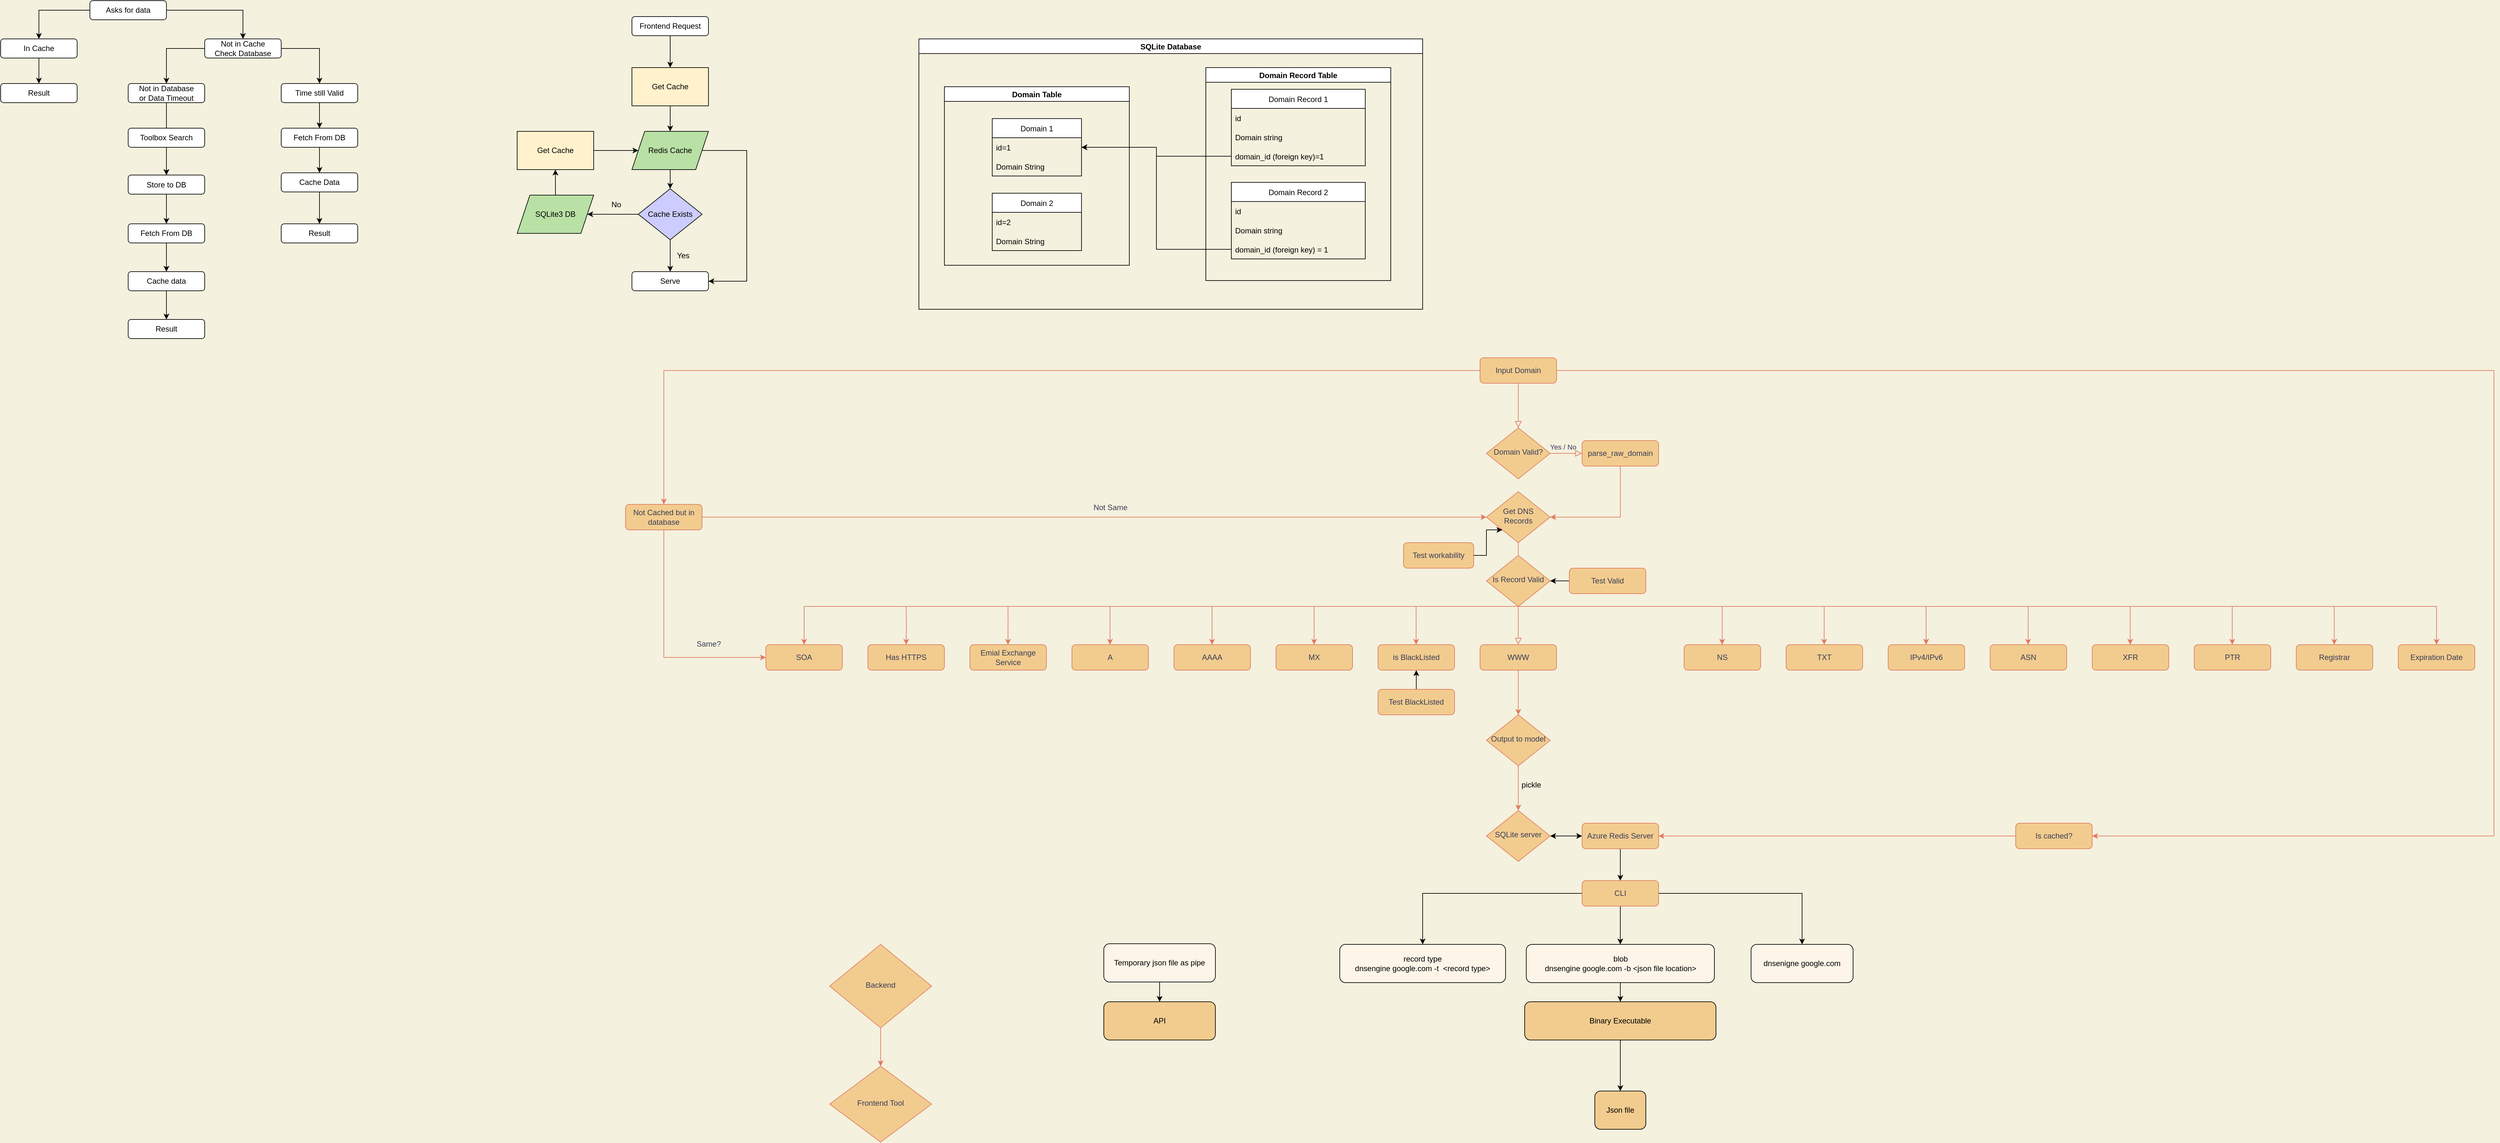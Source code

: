 <mxfile version="20.3.0" type="device"><diagram id="C5RBs43oDa-KdzZeNtuy" name="Page-1"><mxGraphModel dx="7087" dy="3413" grid="1" gridSize="10" guides="1" tooltips="1" connect="1" arrows="1" fold="1" page="1" pageScale="1" pageWidth="1169" pageHeight="827" background="#F4F1DE" math="0" shadow="0"><root><mxCell id="WIyWlLk6GJQsqaUBKTNV-0"/><mxCell id="WIyWlLk6GJQsqaUBKTNV-1" parent="WIyWlLk6GJQsqaUBKTNV-0"/><mxCell id="WIyWlLk6GJQsqaUBKTNV-2" value="" style="rounded=0;html=1;jettySize=auto;orthogonalLoop=1;fontSize=11;endArrow=block;endFill=0;endSize=8;strokeWidth=1;shadow=0;labelBackgroundColor=none;edgeStyle=orthogonalEdgeStyle;strokeColor=#E07A5F;fontColor=#393C56;" parent="WIyWlLk6GJQsqaUBKTNV-1" source="WIyWlLk6GJQsqaUBKTNV-3" target="WIyWlLk6GJQsqaUBKTNV-6" edge="1"><mxGeometry relative="1" as="geometry"/></mxCell><mxCell id="xuSdyTLcjYyy7Lvfnghe-105" style="edgeStyle=orthogonalEdgeStyle;rounded=0;orthogonalLoop=1;jettySize=auto;html=1;exitX=1;exitY=0.5;exitDx=0;exitDy=0;entryX=1;entryY=0.5;entryDx=0;entryDy=0;strokeColor=#E07A5F;fontColor=#393C56;labelBackgroundColor=#F4F1DE;" parent="WIyWlLk6GJQsqaUBKTNV-1" source="WIyWlLk6GJQsqaUBKTNV-3" target="xuSdyTLcjYyy7Lvfnghe-106" edge="1"><mxGeometry relative="1" as="geometry"><Array as="points"><mxPoint x="1750"/><mxPoint x="1750" y="730"/></Array></mxGeometry></mxCell><mxCell id="xuSdyTLcjYyy7Lvfnghe-109" style="edgeStyle=orthogonalEdgeStyle;rounded=0;orthogonalLoop=1;jettySize=auto;html=1;exitX=0;exitY=0.5;exitDx=0;exitDy=0;entryX=0.5;entryY=0;entryDx=0;entryDy=0;strokeColor=#E07A5F;fontColor=#393C56;labelBackgroundColor=#F4F1DE;" parent="WIyWlLk6GJQsqaUBKTNV-1" source="WIyWlLk6GJQsqaUBKTNV-3" target="xuSdyTLcjYyy7Lvfnghe-108" edge="1"><mxGeometry relative="1" as="geometry"/></mxCell><mxCell id="WIyWlLk6GJQsqaUBKTNV-3" value="Input Domain" style="rounded=1;whiteSpace=wrap;html=1;fontSize=12;glass=0;strokeWidth=1;shadow=0;fillColor=#F2CC8F;strokeColor=#E07A5F;fontColor=#393C56;" parent="WIyWlLk6GJQsqaUBKTNV-1" vertex="1"><mxGeometry x="160" y="-20" width="120" height="40" as="geometry"/></mxCell><mxCell id="WIyWlLk6GJQsqaUBKTNV-5" value="Yes / No" style="edgeStyle=orthogonalEdgeStyle;rounded=0;html=1;jettySize=auto;orthogonalLoop=1;fontSize=11;endArrow=block;endFill=0;endSize=8;strokeWidth=1;shadow=0;labelBackgroundColor=none;strokeColor=#E07A5F;fontColor=#393C56;" parent="WIyWlLk6GJQsqaUBKTNV-1" source="WIyWlLk6GJQsqaUBKTNV-6" edge="1"><mxGeometry x="-0.2" y="10" relative="1" as="geometry"><mxPoint as="offset"/><mxPoint x="320" y="130" as="targetPoint"/></mxGeometry></mxCell><mxCell id="WIyWlLk6GJQsqaUBKTNV-6" value="Domain Valid?" style="rhombus;whiteSpace=wrap;html=1;shadow=0;fontFamily=Helvetica;fontSize=12;align=center;strokeWidth=1;spacing=6;spacingTop=-4;fillColor=#F2CC8F;strokeColor=#E07A5F;fontColor=#393C56;" parent="WIyWlLk6GJQsqaUBKTNV-1" vertex="1"><mxGeometry x="170" y="90" width="100" height="80" as="geometry"/></mxCell><mxCell id="xuSdyTLcjYyy7Lvfnghe-0" style="edgeStyle=orthogonalEdgeStyle;rounded=0;orthogonalLoop=1;jettySize=auto;html=1;exitX=0.5;exitY=1;exitDx=0;exitDy=0;entryX=1;entryY=0.5;entryDx=0;entryDy=0;strokeColor=#E07A5F;fontColor=#393C56;labelBackgroundColor=#F4F1DE;" parent="WIyWlLk6GJQsqaUBKTNV-1" target="WIyWlLk6GJQsqaUBKTNV-10" edge="1"><mxGeometry relative="1" as="geometry"><mxPoint x="380" y="150" as="sourcePoint"/><Array as="points"><mxPoint x="380" y="230"/></Array></mxGeometry></mxCell><mxCell id="WIyWlLk6GJQsqaUBKTNV-7" value="parse_raw_domain" style="rounded=1;whiteSpace=wrap;html=1;fontSize=12;glass=0;strokeWidth=1;shadow=0;fillColor=#F2CC8F;strokeColor=#E07A5F;fontColor=#393C56;" parent="WIyWlLk6GJQsqaUBKTNV-1" vertex="1"><mxGeometry x="320" y="110" width="120" height="40" as="geometry"/></mxCell><mxCell id="xuSdyTLcjYyy7Lvfnghe-17" style="edgeStyle=orthogonalEdgeStyle;rounded=0;orthogonalLoop=1;jettySize=auto;html=1;exitX=0.5;exitY=1;exitDx=0;exitDy=0;entryX=0.5;entryY=0;entryDx=0;entryDy=0;strokeColor=#E07A5F;fontColor=#393C56;labelBackgroundColor=#F4F1DE;" parent="WIyWlLk6GJQsqaUBKTNV-1" source="WIyWlLk6GJQsqaUBKTNV-10" target="xuSdyTLcjYyy7Lvfnghe-2" edge="1"><mxGeometry relative="1" as="geometry"><mxPoint x="-900" y="420" as="targetPoint"/><Array as="points"><mxPoint x="-900" y="370"/></Array></mxGeometry></mxCell><mxCell id="WIyWlLk6GJQsqaUBKTNV-10" value="Get DNS Records" style="rhombus;whiteSpace=wrap;html=1;shadow=0;fontFamily=Helvetica;fontSize=12;align=center;strokeWidth=1;spacing=6;spacingTop=-4;fillColor=#F2CC8F;strokeColor=#E07A5F;fontColor=#393C56;" parent="WIyWlLk6GJQsqaUBKTNV-1" vertex="1"><mxGeometry x="170" y="190" width="100" height="80" as="geometry"/></mxCell><mxCell id="xuSdyTLcjYyy7Lvfnghe-100" style="edgeStyle=orthogonalEdgeStyle;rounded=0;orthogonalLoop=1;jettySize=auto;html=1;exitX=0.5;exitY=1;exitDx=0;exitDy=0;entryX=0.5;entryY=0;entryDx=0;entryDy=0;strokeColor=#E07A5F;fontColor=#393C56;labelBackgroundColor=#F4F1DE;" parent="WIyWlLk6GJQsqaUBKTNV-1" source="WIyWlLk6GJQsqaUBKTNV-11" target="xuSdyTLcjYyy7Lvfnghe-34" edge="1"><mxGeometry relative="1" as="geometry"/></mxCell><mxCell id="WIyWlLk6GJQsqaUBKTNV-11" value="WWW" style="rounded=1;whiteSpace=wrap;html=1;fontSize=12;glass=0;strokeWidth=1;shadow=0;fillColor=#F2CC8F;strokeColor=#E07A5F;fontColor=#393C56;" parent="WIyWlLk6GJQsqaUBKTNV-1" vertex="1"><mxGeometry x="160" y="430" width="120" height="40" as="geometry"/></mxCell><mxCell id="xuSdyTLcjYyy7Lvfnghe-2" value="SOA" style="rounded=1;whiteSpace=wrap;html=1;fontSize=12;glass=0;strokeWidth=1;shadow=0;fillColor=#F2CC8F;strokeColor=#E07A5F;fontColor=#393C56;" parent="WIyWlLk6GJQsqaUBKTNV-1" vertex="1"><mxGeometry x="-960" y="430" width="120" height="40" as="geometry"/></mxCell><mxCell id="xuSdyTLcjYyy7Lvfnghe-3" value="MX" style="rounded=1;whiteSpace=wrap;html=1;fontSize=12;glass=0;strokeWidth=1;shadow=0;fillColor=#F2CC8F;strokeColor=#E07A5F;fontColor=#393C56;" parent="WIyWlLk6GJQsqaUBKTNV-1" vertex="1"><mxGeometry x="-160" y="430" width="120" height="40" as="geometry"/></mxCell><mxCell id="xuSdyTLcjYyy7Lvfnghe-4" value="NS" style="rounded=1;whiteSpace=wrap;html=1;fontSize=12;glass=0;strokeWidth=1;shadow=0;fillColor=#F2CC8F;strokeColor=#E07A5F;fontColor=#393C56;" parent="WIyWlLk6GJQsqaUBKTNV-1" vertex="1"><mxGeometry x="480" y="430" width="120" height="40" as="geometry"/></mxCell><mxCell id="xuSdyTLcjYyy7Lvfnghe-5" value="AAAA" style="rounded=1;whiteSpace=wrap;html=1;fontSize=12;glass=0;strokeWidth=1;shadow=0;fillColor=#F2CC8F;strokeColor=#E07A5F;fontColor=#393C56;" parent="WIyWlLk6GJQsqaUBKTNV-1" vertex="1"><mxGeometry x="-320" y="430" width="120" height="40" as="geometry"/></mxCell><mxCell id="xuSdyTLcjYyy7Lvfnghe-6" value="TXT" style="rounded=1;whiteSpace=wrap;html=1;fontSize=12;glass=0;strokeWidth=1;shadow=0;fillColor=#F2CC8F;strokeColor=#E07A5F;fontColor=#393C56;" parent="WIyWlLk6GJQsqaUBKTNV-1" vertex="1"><mxGeometry x="640" y="430" width="120" height="40" as="geometry"/></mxCell><mxCell id="xuSdyTLcjYyy7Lvfnghe-7" value="A" style="rounded=1;whiteSpace=wrap;html=1;fontSize=12;glass=0;strokeWidth=1;shadow=0;fillColor=#F2CC8F;strokeColor=#E07A5F;fontColor=#393C56;" parent="WIyWlLk6GJQsqaUBKTNV-1" vertex="1"><mxGeometry x="-480" y="430" width="120" height="40" as="geometry"/></mxCell><mxCell id="xuSdyTLcjYyy7Lvfnghe-8" value="IPv4/IPv6" style="rounded=1;whiteSpace=wrap;html=1;fontSize=12;glass=0;strokeWidth=1;shadow=0;fillColor=#F2CC8F;strokeColor=#E07A5F;fontColor=#393C56;" parent="WIyWlLk6GJQsqaUBKTNV-1" vertex="1"><mxGeometry x="800" y="430" width="120" height="40" as="geometry"/></mxCell><mxCell id="xuSdyTLcjYyy7Lvfnghe-9" value="ASN" style="rounded=1;whiteSpace=wrap;html=1;fontSize=12;glass=0;strokeWidth=1;shadow=0;fillColor=#F2CC8F;strokeColor=#E07A5F;fontColor=#393C56;" parent="WIyWlLk6GJQsqaUBKTNV-1" vertex="1"><mxGeometry x="960" y="430" width="120" height="40" as="geometry"/></mxCell><mxCell id="xuSdyTLcjYyy7Lvfnghe-10" value="XFR" style="rounded=1;whiteSpace=wrap;html=1;fontSize=12;glass=0;strokeWidth=1;shadow=0;fillColor=#F2CC8F;strokeColor=#E07A5F;fontColor=#393C56;" parent="WIyWlLk6GJQsqaUBKTNV-1" vertex="1"><mxGeometry x="1120" y="430" width="120" height="40" as="geometry"/></mxCell><mxCell id="xuSdyTLcjYyy7Lvfnghe-11" value="PTR" style="rounded=1;whiteSpace=wrap;html=1;fontSize=12;glass=0;strokeWidth=1;shadow=0;fillColor=#F2CC8F;strokeColor=#E07A5F;fontColor=#393C56;" parent="WIyWlLk6GJQsqaUBKTNV-1" vertex="1"><mxGeometry x="1280" y="430" width="120" height="40" as="geometry"/></mxCell><mxCell id="xuSdyTLcjYyy7Lvfnghe-12" value="Registrar" style="rounded=1;whiteSpace=wrap;html=1;fontSize=12;glass=0;strokeWidth=1;shadow=0;fillColor=#F2CC8F;strokeColor=#E07A5F;fontColor=#393C56;" parent="WIyWlLk6GJQsqaUBKTNV-1" vertex="1"><mxGeometry x="1440" y="430" width="120" height="40" as="geometry"/></mxCell><mxCell id="xuSdyTLcjYyy7Lvfnghe-13" value="Expiration Date" style="rounded=1;whiteSpace=wrap;html=1;fontSize=12;glass=0;strokeWidth=1;shadow=0;fillColor=#F2CC8F;strokeColor=#E07A5F;fontColor=#393C56;" parent="WIyWlLk6GJQsqaUBKTNV-1" vertex="1"><mxGeometry x="1600" y="430" width="120" height="40" as="geometry"/></mxCell><mxCell id="xuSdyTLcjYyy7Lvfnghe-14" value="Emial Exchange Service&lt;span style=&quot;color: rgba(0, 0, 0, 0); font-family: monospace; font-size: 0px; text-align: start;&quot;&gt;%3CmxGraphModel%3E%3Croot%3E%3CmxCell%20id%3D%220%22%2F%3E%3CmxCell%20id%3D%221%22%20parent%3D%220%22%2F%3E%3CmxCell%20id%3D%222%22%20value%3D%22A%22%20style%3D%22rounded%3D1%3BwhiteSpace%3Dwrap%3Bhtml%3D1%3BfontSize%3D12%3Bglass%3D0%3BstrokeWidth%3D1%3Bshadow%3D0%3B%22%20vertex%3D%221%22%20parent%3D%221%22%3E%3CmxGeometry%20x%3D%22-480%22%20y%3D%22430%22%20width%3D%22120%22%20height%3D%2240%22%20as%3D%22geometry%22%2F%3E%3C%2FmxCell%3E%3C%2Froot%3E%3C%2FmxGraphModel%3E&lt;/span&gt;" style="rounded=1;whiteSpace=wrap;html=1;fontSize=12;glass=0;strokeWidth=1;shadow=0;fillColor=#F2CC8F;strokeColor=#E07A5F;fontColor=#393C56;" parent="WIyWlLk6GJQsqaUBKTNV-1" vertex="1"><mxGeometry x="-640" y="430" width="120" height="40" as="geometry"/></mxCell><mxCell id="xuSdyTLcjYyy7Lvfnghe-15" value="Has HTTPS" style="rounded=1;whiteSpace=wrap;html=1;fontSize=12;glass=0;strokeWidth=1;shadow=0;fillColor=#F2CC8F;strokeColor=#E07A5F;fontColor=#393C56;" parent="WIyWlLk6GJQsqaUBKTNV-1" vertex="1"><mxGeometry x="-800" y="430" width="120" height="40" as="geometry"/></mxCell><mxCell id="xuSdyTLcjYyy7Lvfnghe-16" value="is BlackListed" style="rounded=1;whiteSpace=wrap;html=1;fontSize=12;glass=0;strokeWidth=1;shadow=0;fillColor=#F2CC8F;strokeColor=#E07A5F;fontColor=#393C56;" parent="WIyWlLk6GJQsqaUBKTNV-1" vertex="1"><mxGeometry y="430" width="120" height="40" as="geometry"/></mxCell><mxCell id="xuSdyTLcjYyy7Lvfnghe-28" style="edgeStyle=orthogonalEdgeStyle;rounded=0;orthogonalLoop=1;jettySize=auto;html=1;entryX=0.5;entryY=0;entryDx=0;entryDy=0;strokeColor=#E07A5F;fontColor=#393C56;labelBackgroundColor=#F4F1DE;" parent="WIyWlLk6GJQsqaUBKTNV-1" edge="1"><mxGeometry relative="1" as="geometry"><mxPoint x="859.53" y="430" as="targetPoint"/><mxPoint x="859.53" y="370" as="sourcePoint"/><Array as="points"><mxPoint x="859.77" y="400"/><mxPoint x="859.77" y="400"/></Array></mxGeometry></mxCell><mxCell id="xuSdyTLcjYyy7Lvfnghe-116" style="edgeStyle=orthogonalEdgeStyle;rounded=0;orthogonalLoop=1;jettySize=auto;html=1;entryX=0.5;entryY=0;entryDx=0;entryDy=0;strokeColor=#E07A5F;fontColor=#393C56;labelBackgroundColor=#F4F1DE;" parent="WIyWlLk6GJQsqaUBKTNV-1" source="xuSdyTLcjYyy7Lvfnghe-34" target="xuSdyTLcjYyy7Lvfnghe-35" edge="1"><mxGeometry relative="1" as="geometry"/></mxCell><mxCell id="xuSdyTLcjYyy7Lvfnghe-34" value="Output to model&lt;br&gt;" style="rhombus;whiteSpace=wrap;html=1;shadow=0;fontFamily=Helvetica;fontSize=12;align=center;strokeWidth=1;spacing=6;spacingTop=-4;fillColor=#F2CC8F;strokeColor=#E07A5F;fontColor=#393C56;" parent="WIyWlLk6GJQsqaUBKTNV-1" vertex="1"><mxGeometry x="170" y="540" width="100" height="80" as="geometry"/></mxCell><mxCell id="xuSdyTLcjYyy7Lvfnghe-35" value="SQLite server" style="rhombus;whiteSpace=wrap;html=1;shadow=0;fontFamily=Helvetica;fontSize=12;align=center;strokeWidth=1;spacing=6;spacingTop=-4;fillColor=#F2CC8F;strokeColor=#E07A5F;fontColor=#393C56;" parent="WIyWlLk6GJQsqaUBKTNV-1" vertex="1"><mxGeometry x="170" y="690" width="100" height="80" as="geometry"/></mxCell><mxCell id="xuSdyTLcjYyy7Lvfnghe-120" style="edgeStyle=orthogonalEdgeStyle;rounded=0;orthogonalLoop=1;jettySize=auto;html=1;entryX=0.5;entryY=0;entryDx=0;entryDy=0;strokeColor=#E07A5F;fontColor=#393C56;labelBackgroundColor=#F4F1DE;" parent="WIyWlLk6GJQsqaUBKTNV-1" source="xuSdyTLcjYyy7Lvfnghe-36" target="xuSdyTLcjYyy7Lvfnghe-37" edge="1"><mxGeometry relative="1" as="geometry"/></mxCell><mxCell id="xuSdyTLcjYyy7Lvfnghe-36" value="Backend" style="rhombus;whiteSpace=wrap;html=1;shadow=0;fontFamily=Helvetica;fontSize=12;align=center;strokeWidth=1;spacing=6;spacingTop=-4;fillColor=#F2CC8F;strokeColor=#E07A5F;fontColor=#393C56;" parent="WIyWlLk6GJQsqaUBKTNV-1" vertex="1"><mxGeometry x="-860" y="900" width="160" height="131" as="geometry"/></mxCell><mxCell id="xuSdyTLcjYyy7Lvfnghe-37" value="Frontend Tool" style="rhombus;whiteSpace=wrap;html=1;shadow=0;fontFamily=Helvetica;fontSize=12;align=center;strokeWidth=1;spacing=6;spacingTop=-4;fillColor=#F2CC8F;strokeColor=#E07A5F;fontColor=#393C56;" parent="WIyWlLk6GJQsqaUBKTNV-1" vertex="1"><mxGeometry x="-860" y="1091" width="160" height="119" as="geometry"/></mxCell><mxCell id="xuSdyTLcjYyy7Lvfnghe-40" value="" style="group;fontColor=#393C56;" parent="WIyWlLk6GJQsqaUBKTNV-1" vertex="1" connectable="0"><mxGeometry x="-740" y="370" width="2400" height="30" as="geometry"/></mxCell><mxCell id="xuSdyTLcjYyy7Lvfnghe-30" style="edgeStyle=orthogonalEdgeStyle;rounded=0;orthogonalLoop=1;jettySize=auto;html=1;entryX=0.5;entryY=0;entryDx=0;entryDy=0;strokeColor=#E07A5F;fontColor=#393C56;labelBackgroundColor=#F4F1DE;" parent="xuSdyTLcjYyy7Lvfnghe-40" edge="1"><mxGeometry relative="1" as="geometry"><mxPoint x="1759.58" y="60" as="targetPoint"/><mxPoint x="1759.58" as="sourcePoint"/><Array as="points"><mxPoint x="1759.82" y="30"/><mxPoint x="1759.82" y="30"/></Array></mxGeometry></mxCell><mxCell id="xuSdyTLcjYyy7Lvfnghe-31" style="edgeStyle=orthogonalEdgeStyle;rounded=0;orthogonalLoop=1;jettySize=auto;html=1;entryX=0.5;entryY=0;entryDx=0;entryDy=0;strokeColor=#E07A5F;fontColor=#393C56;labelBackgroundColor=#F4F1DE;" parent="xuSdyTLcjYyy7Lvfnghe-40" edge="1"><mxGeometry relative="1" as="geometry"><mxPoint x="1919.58" y="60" as="targetPoint"/><mxPoint x="1919.58" as="sourcePoint"/><Array as="points"><mxPoint x="1919.82" y="30"/><mxPoint x="1919.82" y="30"/></Array></mxGeometry></mxCell><mxCell id="xuSdyTLcjYyy7Lvfnghe-32" style="edgeStyle=orthogonalEdgeStyle;rounded=0;orthogonalLoop=1;jettySize=auto;html=1;entryX=0.5;entryY=0;entryDx=0;entryDy=0;strokeColor=#E07A5F;fontColor=#393C56;labelBackgroundColor=#F4F1DE;" parent="xuSdyTLcjYyy7Lvfnghe-40" edge="1"><mxGeometry relative="1" as="geometry"><mxPoint x="2079.58" y="60" as="targetPoint"/><mxPoint x="2079.58" as="sourcePoint"/><Array as="points"><mxPoint x="2079.82" y="30"/><mxPoint x="2079.82" y="30"/></Array></mxGeometry></mxCell><mxCell id="xuSdyTLcjYyy7Lvfnghe-33" style="edgeStyle=orthogonalEdgeStyle;rounded=0;orthogonalLoop=1;jettySize=auto;html=1;entryX=0.5;entryY=0;entryDx=0;entryDy=0;strokeColor=#E07A5F;fontColor=#393C56;labelBackgroundColor=#F4F1DE;" parent="xuSdyTLcjYyy7Lvfnghe-40" edge="1"><mxGeometry relative="1" as="geometry"><mxPoint x="2239.58" y="60" as="targetPoint"/><mxPoint x="2239.58" as="sourcePoint"/><Array as="points"><mxPoint x="2239.82" y="30"/><mxPoint x="2239.82" y="30"/></Array></mxGeometry></mxCell><mxCell id="xuSdyTLcjYyy7Lvfnghe-39" value="" style="group;fontColor=#393C56;" parent="xuSdyTLcjYyy7Lvfnghe-40" vertex="1" connectable="0"><mxGeometry width="2400" height="30" as="geometry"/></mxCell><mxCell id="xuSdyTLcjYyy7Lvfnghe-18" style="edgeStyle=orthogonalEdgeStyle;rounded=0;orthogonalLoop=1;jettySize=auto;html=1;entryX=0.5;entryY=0;entryDx=0;entryDy=0;strokeColor=#E07A5F;fontColor=#393C56;labelBackgroundColor=#F4F1DE;" parent="xuSdyTLcjYyy7Lvfnghe-39" target="xuSdyTLcjYyy7Lvfnghe-15" edge="1"><mxGeometry relative="1" as="geometry"><mxPoint x="-0.143" as="targetPoint"/><mxPoint as="sourcePoint"/></mxGeometry></mxCell><mxCell id="xuSdyTLcjYyy7Lvfnghe-19" style="edgeStyle=orthogonalEdgeStyle;rounded=0;orthogonalLoop=1;jettySize=auto;html=1;entryX=0.5;entryY=0;entryDx=0;entryDy=0;strokeColor=#E07A5F;fontColor=#393C56;labelBackgroundColor=#F4F1DE;" parent="xuSdyTLcjYyy7Lvfnghe-39" edge="1"><mxGeometry relative="1" as="geometry"><mxPoint x="159.76" y="60" as="targetPoint"/><mxPoint x="159.76" as="sourcePoint"/><Array as="points"><mxPoint x="159.76" y="20"/><mxPoint x="159.76" y="20"/></Array></mxGeometry></mxCell><mxCell id="xuSdyTLcjYyy7Lvfnghe-20" style="edgeStyle=orthogonalEdgeStyle;rounded=0;orthogonalLoop=1;jettySize=auto;html=1;entryX=0.5;entryY=0;entryDx=0;entryDy=0;strokeColor=#E07A5F;fontColor=#393C56;labelBackgroundColor=#F4F1DE;" parent="xuSdyTLcjYyy7Lvfnghe-39" edge="1"><mxGeometry relative="1" as="geometry"><mxPoint x="319.76" y="60" as="targetPoint"/><mxPoint x="319.76" as="sourcePoint"/><Array as="points"><mxPoint x="319.76" y="20"/><mxPoint x="319.76" y="20"/></Array></mxGeometry></mxCell><mxCell id="xuSdyTLcjYyy7Lvfnghe-21" style="edgeStyle=orthogonalEdgeStyle;rounded=0;orthogonalLoop=1;jettySize=auto;html=1;entryX=0.5;entryY=0;entryDx=0;entryDy=0;strokeColor=#E07A5F;fontColor=#393C56;labelBackgroundColor=#F4F1DE;" parent="xuSdyTLcjYyy7Lvfnghe-39" edge="1"><mxGeometry relative="1" as="geometry"><mxPoint x="479.76" y="60" as="targetPoint"/><mxPoint x="479.76" as="sourcePoint"/><Array as="points"><mxPoint x="479.76" y="20"/><mxPoint x="479.76" y="20"/></Array></mxGeometry></mxCell><mxCell id="xuSdyTLcjYyy7Lvfnghe-24" style="edgeStyle=orthogonalEdgeStyle;rounded=0;orthogonalLoop=1;jettySize=auto;html=1;entryX=0.5;entryY=0;entryDx=0;entryDy=0;strokeColor=#E07A5F;fontColor=#393C56;labelBackgroundColor=#F4F1DE;" parent="xuSdyTLcjYyy7Lvfnghe-39" edge="1"><mxGeometry relative="1" as="geometry"><mxPoint x="1279.67" y="60" as="targetPoint"/><mxPoint x="1279.67" as="sourcePoint"/><Array as="points"><mxPoint x="1279.91" y="30"/><mxPoint x="1279.91" y="30"/></Array></mxGeometry></mxCell><mxCell id="xuSdyTLcjYyy7Lvfnghe-27" style="edgeStyle=orthogonalEdgeStyle;rounded=0;orthogonalLoop=1;jettySize=auto;html=1;entryX=0.5;entryY=0;entryDx=0;entryDy=0;strokeColor=#E07A5F;fontColor=#393C56;labelBackgroundColor=#F4F1DE;" parent="xuSdyTLcjYyy7Lvfnghe-39" edge="1"><mxGeometry relative="1" as="geometry"><mxPoint x="1439.67" y="60" as="targetPoint"/><mxPoint x="1439.67" as="sourcePoint"/><Array as="points"><mxPoint x="1439.91" y="30"/><mxPoint x="1439.91" y="30"/></Array></mxGeometry></mxCell><mxCell id="xuSdyTLcjYyy7Lvfnghe-29" style="edgeStyle=orthogonalEdgeStyle;rounded=0;orthogonalLoop=1;jettySize=auto;html=1;entryX=0.5;entryY=0;entryDx=0;entryDy=0;strokeColor=#E07A5F;fontColor=#393C56;labelBackgroundColor=#F4F1DE;" parent="xuSdyTLcjYyy7Lvfnghe-39" edge="1"><mxGeometry relative="1" as="geometry"><mxPoint x="1599.53" y="60" as="targetPoint"/><mxPoint x="1599.53" as="sourcePoint"/><Array as="points"><mxPoint x="1599.77" y="30"/><mxPoint x="1599.77" y="30"/></Array></mxGeometry></mxCell><mxCell id="xuSdyTLcjYyy7Lvfnghe-38" value="" style="group;fontColor=#393C56;" parent="xuSdyTLcjYyy7Lvfnghe-39" vertex="1" connectable="0"><mxGeometry x="640" width="1760" height="30" as="geometry"/></mxCell><mxCell id="WIyWlLk6GJQsqaUBKTNV-8" value="" style="rounded=0;html=1;jettySize=auto;orthogonalLoop=1;fontSize=11;endArrow=block;endFill=0;endSize=8;strokeWidth=1;shadow=0;labelBackgroundColor=none;edgeStyle=orthogonalEdgeStyle;strokeColor=#E07A5F;fontColor=#393C56;" parent="xuSdyTLcjYyy7Lvfnghe-38" source="WIyWlLk6GJQsqaUBKTNV-10" target="WIyWlLk6GJQsqaUBKTNV-11" edge="1"><mxGeometry x="0.333" y="20" relative="1" as="geometry"><mxPoint as="offset"/></mxGeometry></mxCell><mxCell id="xuSdyTLcjYyy7Lvfnghe-25" style="edgeStyle=orthogonalEdgeStyle;rounded=0;orthogonalLoop=1;jettySize=auto;html=1;exitX=0.5;exitY=1;exitDx=0;exitDy=0;entryX=0.5;entryY=0;entryDx=0;entryDy=0;strokeColor=#E07A5F;fontColor=#393C56;labelBackgroundColor=#F4F1DE;" parent="xuSdyTLcjYyy7Lvfnghe-38" source="WIyWlLk6GJQsqaUBKTNV-10" target="xuSdyTLcjYyy7Lvfnghe-13" edge="1"><mxGeometry relative="1" as="geometry"><Array as="points"><mxPoint x="1760"/></Array></mxGeometry></mxCell><mxCell id="xuSdyTLcjYyy7Lvfnghe-22" style="edgeStyle=orthogonalEdgeStyle;rounded=0;orthogonalLoop=1;jettySize=auto;html=1;entryX=0.5;entryY=0;entryDx=0;entryDy=0;strokeColor=#E07A5F;fontColor=#393C56;labelBackgroundColor=#F4F1DE;" parent="xuSdyTLcjYyy7Lvfnghe-38" edge="1"><mxGeometry relative="1" as="geometry"><mxPoint x="-0.24" y="60" as="targetPoint"/><mxPoint x="-0.24" as="sourcePoint"/><Array as="points"><mxPoint y="30"/><mxPoint y="30"/></Array></mxGeometry></mxCell><mxCell id="xuSdyTLcjYyy7Lvfnghe-23" style="edgeStyle=orthogonalEdgeStyle;rounded=0;orthogonalLoop=1;jettySize=auto;html=1;entryX=0.5;entryY=0;entryDx=0;entryDy=0;strokeColor=#E07A5F;fontColor=#393C56;labelBackgroundColor=#F4F1DE;" parent="xuSdyTLcjYyy7Lvfnghe-38" edge="1"><mxGeometry relative="1" as="geometry"><mxPoint x="159.76" y="60" as="targetPoint"/><mxPoint x="159.76" as="sourcePoint"/><Array as="points"><mxPoint x="160" y="30"/><mxPoint x="160" y="30"/></Array></mxGeometry></mxCell><mxCell id="a6zHvUhy-r1fKSIQ_jPT-13" value="" style="edgeStyle=orthogonalEdgeStyle;rounded=0;orthogonalLoop=1;jettySize=auto;html=1;" parent="WIyWlLk6GJQsqaUBKTNV-1" source="xuSdyTLcjYyy7Lvfnghe-102" target="a6zHvUhy-r1fKSIQ_jPT-0" edge="1"><mxGeometry relative="1" as="geometry"/></mxCell><mxCell id="xuSdyTLcjYyy7Lvfnghe-102" value="Azure Redis Server" style="rounded=1;whiteSpace=wrap;html=1;fontSize=12;glass=0;strokeWidth=1;shadow=0;fillColor=#F2CC8F;strokeColor=#E07A5F;fontColor=#393C56;" parent="WIyWlLk6GJQsqaUBKTNV-1" vertex="1"><mxGeometry x="320" y="710" width="120" height="40" as="geometry"/></mxCell><mxCell id="xuSdyTLcjYyy7Lvfnghe-107" style="edgeStyle=orthogonalEdgeStyle;rounded=0;orthogonalLoop=1;jettySize=auto;html=1;exitX=0;exitY=0.5;exitDx=0;exitDy=0;entryX=1;entryY=0.5;entryDx=0;entryDy=0;strokeColor=#E07A5F;fontColor=#393C56;labelBackgroundColor=#F4F1DE;" parent="WIyWlLk6GJQsqaUBKTNV-1" source="xuSdyTLcjYyy7Lvfnghe-106" target="xuSdyTLcjYyy7Lvfnghe-102" edge="1"><mxGeometry relative="1" as="geometry"/></mxCell><mxCell id="xuSdyTLcjYyy7Lvfnghe-106" value="Is cached?" style="rounded=1;whiteSpace=wrap;html=1;fontSize=12;glass=0;strokeWidth=1;shadow=0;fillColor=#F2CC8F;strokeColor=#E07A5F;fontColor=#393C56;" parent="WIyWlLk6GJQsqaUBKTNV-1" vertex="1"><mxGeometry x="1000" y="710" width="120" height="40" as="geometry"/></mxCell><mxCell id="xuSdyTLcjYyy7Lvfnghe-110" style="edgeStyle=orthogonalEdgeStyle;rounded=0;orthogonalLoop=1;jettySize=auto;html=1;exitX=0.5;exitY=1;exitDx=0;exitDy=0;entryX=0;entryY=0.5;entryDx=0;entryDy=0;strokeColor=#E07A5F;fontColor=#393C56;labelBackgroundColor=#F4F1DE;" parent="WIyWlLk6GJQsqaUBKTNV-1" source="xuSdyTLcjYyy7Lvfnghe-108" target="xuSdyTLcjYyy7Lvfnghe-2" edge="1"><mxGeometry relative="1" as="geometry"><Array as="points"><mxPoint x="-1120" y="450"/></Array></mxGeometry></mxCell><mxCell id="xuSdyTLcjYyy7Lvfnghe-114" style="edgeStyle=orthogonalEdgeStyle;rounded=0;orthogonalLoop=1;jettySize=auto;html=1;exitX=1;exitY=0.5;exitDx=0;exitDy=0;entryX=0;entryY=0.5;entryDx=0;entryDy=0;strokeColor=#E07A5F;fontColor=#393C56;labelBackgroundColor=#F4F1DE;" parent="WIyWlLk6GJQsqaUBKTNV-1" source="xuSdyTLcjYyy7Lvfnghe-108" target="WIyWlLk6GJQsqaUBKTNV-10" edge="1"><mxGeometry relative="1" as="geometry"/></mxCell><mxCell id="xuSdyTLcjYyy7Lvfnghe-108" value="Not Cached but in database" style="rounded=1;whiteSpace=wrap;html=1;fontSize=12;glass=0;strokeWidth=1;shadow=0;flipV=1;fillColor=#F2CC8F;strokeColor=#E07A5F;fontColor=#393C56;" parent="WIyWlLk6GJQsqaUBKTNV-1" vertex="1"><mxGeometry x="-1180" y="210" width="120" height="40" as="geometry"/></mxCell><mxCell id="xuSdyTLcjYyy7Lvfnghe-112" value="Same?" style="text;html=1;align=center;verticalAlign=middle;resizable=0;points=[];autosize=1;strokeColor=none;fillColor=none;fontColor=#393C56;" parent="WIyWlLk6GJQsqaUBKTNV-1" vertex="1"><mxGeometry x="-1080" y="414" width="60" height="30" as="geometry"/></mxCell><mxCell id="xuSdyTLcjYyy7Lvfnghe-115" value="Not Same" style="text;html=1;align=center;verticalAlign=middle;resizable=0;points=[];autosize=1;strokeColor=none;fillColor=none;fontColor=#393C56;" parent="WIyWlLk6GJQsqaUBKTNV-1" vertex="1"><mxGeometry x="-460" y="200" width="80" height="30" as="geometry"/></mxCell><mxCell id="2LNnuSasA7xMnwPG6WVS-0" value="" style="endArrow=classic;startArrow=classic;html=1;rounded=0;entryX=0;entryY=0.5;entryDx=0;entryDy=0;" parent="WIyWlLk6GJQsqaUBKTNV-1" target="xuSdyTLcjYyy7Lvfnghe-102" edge="1"><mxGeometry width="50" height="50" relative="1" as="geometry"><mxPoint x="270" y="730" as="sourcePoint"/><mxPoint x="320" y="680" as="targetPoint"/></mxGeometry></mxCell><mxCell id="2LNnuSasA7xMnwPG6WVS-4" value="Is Record Valid" style="rhombus;whiteSpace=wrap;html=1;shadow=0;fontFamily=Helvetica;fontSize=12;align=center;strokeWidth=1;spacing=6;spacingTop=-4;fillColor=#F2CC8F;strokeColor=#E07A5F;fontColor=#393C56;" parent="WIyWlLk6GJQsqaUBKTNV-1" vertex="1"><mxGeometry x="170" y="290" width="100" height="80" as="geometry"/></mxCell><mxCell id="2LNnuSasA7xMnwPG6WVS-6" value="" style="edgeStyle=orthogonalEdgeStyle;rounded=0;orthogonalLoop=1;jettySize=auto;html=1;" parent="WIyWlLk6GJQsqaUBKTNV-1" source="2LNnuSasA7xMnwPG6WVS-5" target="2LNnuSasA7xMnwPG6WVS-4" edge="1"><mxGeometry relative="1" as="geometry"/></mxCell><mxCell id="2LNnuSasA7xMnwPG6WVS-5" value="Test Valid" style="rounded=1;whiteSpace=wrap;html=1;fontSize=12;glass=0;strokeWidth=1;shadow=0;fillColor=#F2CC8F;strokeColor=#E07A5F;fontColor=#393C56;" parent="WIyWlLk6GJQsqaUBKTNV-1" vertex="1"><mxGeometry x="300" y="310" width="120" height="40" as="geometry"/></mxCell><mxCell id="2LNnuSasA7xMnwPG6WVS-8" value="" style="edgeStyle=orthogonalEdgeStyle;rounded=0;orthogonalLoop=1;jettySize=auto;html=1;" parent="WIyWlLk6GJQsqaUBKTNV-1" source="2LNnuSasA7xMnwPG6WVS-7" target="xuSdyTLcjYyy7Lvfnghe-16" edge="1"><mxGeometry relative="1" as="geometry"/></mxCell><mxCell id="2LNnuSasA7xMnwPG6WVS-7" value="Test BlackListed" style="rounded=1;whiteSpace=wrap;html=1;fontSize=12;glass=0;strokeWidth=1;shadow=0;fillColor=#F2CC8F;strokeColor=#E07A5F;fontColor=#393C56;" parent="WIyWlLk6GJQsqaUBKTNV-1" vertex="1"><mxGeometry y="500" width="120" height="40" as="geometry"/></mxCell><mxCell id="2LNnuSasA7xMnwPG6WVS-9" value="Test workability" style="rounded=1;whiteSpace=wrap;html=1;fontSize=12;glass=0;strokeWidth=1;shadow=0;fillColor=#F2CC8F;strokeColor=#E07A5F;fontColor=#393C56;" parent="WIyWlLk6GJQsqaUBKTNV-1" vertex="1"><mxGeometry x="40" y="270" width="110" height="40" as="geometry"/></mxCell><mxCell id="2LNnuSasA7xMnwPG6WVS-10" value="" style="edgeStyle=orthogonalEdgeStyle;rounded=0;orthogonalLoop=1;jettySize=auto;html=1;entryX=0;entryY=1;entryDx=0;entryDy=0;exitX=1;exitY=0.5;exitDx=0;exitDy=0;" parent="WIyWlLk6GJQsqaUBKTNV-1" source="2LNnuSasA7xMnwPG6WVS-9" target="WIyWlLk6GJQsqaUBKTNV-10" edge="1"><mxGeometry relative="1" as="geometry"><mxPoint x="70.034" y="510" as="sourcePoint"/><mxPoint x="70.034" y="480" as="targetPoint"/></mxGeometry></mxCell><mxCell id="VyJinqwNUKmUt_eFGT4Y-0" value="pickle" style="text;html=1;align=center;verticalAlign=middle;resizable=0;points=[];autosize=1;strokeColor=none;fillColor=none;" parent="WIyWlLk6GJQsqaUBKTNV-1" vertex="1"><mxGeometry x="215" y="635" width="50" height="30" as="geometry"/></mxCell><mxCell id="ofWvxWKO5_pVaXuyly6F-19" value="SQLite Database" style="swimlane;" parent="WIyWlLk6GJQsqaUBKTNV-1" vertex="1"><mxGeometry x="-720" y="-520" width="790" height="424" as="geometry"/></mxCell><mxCell id="ofWvxWKO5_pVaXuyly6F-20" value="Domain Table" style="swimlane;" parent="ofWvxWKO5_pVaXuyly6F-19" vertex="1"><mxGeometry x="40" y="75" width="290" height="280" as="geometry"/></mxCell><mxCell id="ofWvxWKO5_pVaXuyly6F-0" value="Domain 1" style="swimlane;fontStyle=0;childLayout=stackLayout;horizontal=1;startSize=30;horizontalStack=0;resizeParent=1;resizeParentMax=0;resizeLast=0;collapsible=1;marginBottom=0;" parent="ofWvxWKO5_pVaXuyly6F-20" vertex="1"><mxGeometry x="75" y="50" width="140" height="90" as="geometry"><mxRectangle x="-520" y="707" width="90" height="30" as="alternateBounds"/></mxGeometry></mxCell><mxCell id="ofWvxWKO5_pVaXuyly6F-1" value="id=1" style="text;strokeColor=none;fillColor=none;align=left;verticalAlign=middle;spacingLeft=4;spacingRight=4;overflow=hidden;points=[[0,0.5],[1,0.5]];portConstraint=eastwest;rotatable=0;" parent="ofWvxWKO5_pVaXuyly6F-0" vertex="1"><mxGeometry y="30" width="140" height="30" as="geometry"/></mxCell><mxCell id="ofWvxWKO5_pVaXuyly6F-2" value="Domain String" style="text;strokeColor=none;fillColor=none;align=left;verticalAlign=middle;spacingLeft=4;spacingRight=4;overflow=hidden;points=[[0,0.5],[1,0.5]];portConstraint=eastwest;rotatable=0;" parent="ofWvxWKO5_pVaXuyly6F-0" vertex="1"><mxGeometry y="60" width="140" height="30" as="geometry"/></mxCell><mxCell id="ofWvxWKO5_pVaXuyly6F-16" value="Domain 2" style="swimlane;fontStyle=0;childLayout=stackLayout;horizontal=1;startSize=30;horizontalStack=0;resizeParent=1;resizeParentMax=0;resizeLast=0;collapsible=1;marginBottom=0;" parent="ofWvxWKO5_pVaXuyly6F-20" vertex="1"><mxGeometry x="75" y="167" width="140" height="90" as="geometry"><mxRectangle x="-520" y="850" width="90" height="30" as="alternateBounds"/></mxGeometry></mxCell><mxCell id="ofWvxWKO5_pVaXuyly6F-17" value="id=2" style="text;strokeColor=none;fillColor=none;align=left;verticalAlign=middle;spacingLeft=4;spacingRight=4;overflow=hidden;points=[[0,0.5],[1,0.5]];portConstraint=eastwest;rotatable=0;" parent="ofWvxWKO5_pVaXuyly6F-16" vertex="1"><mxGeometry y="30" width="140" height="30" as="geometry"/></mxCell><mxCell id="ofWvxWKO5_pVaXuyly6F-18" value="Domain String" style="text;strokeColor=none;fillColor=none;align=left;verticalAlign=middle;spacingLeft=4;spacingRight=4;overflow=hidden;points=[[0,0.5],[1,0.5]];portConstraint=eastwest;rotatable=0;" parent="ofWvxWKO5_pVaXuyly6F-16" vertex="1"><mxGeometry y="60" width="140" height="30" as="geometry"/></mxCell><mxCell id="ofWvxWKO5_pVaXuyly6F-21" value="Domain Record Table" style="swimlane;startSize=23;" parent="ofWvxWKO5_pVaXuyly6F-19" vertex="1"><mxGeometry x="450" y="45" width="290" height="334" as="geometry"/></mxCell><mxCell id="ofWvxWKO5_pVaXuyly6F-11" value="Domain Record 2" style="swimlane;fontStyle=0;childLayout=stackLayout;horizontal=1;startSize=30;horizontalStack=0;resizeParent=1;resizeParentMax=0;resizeLast=0;collapsible=1;marginBottom=0;" parent="ofWvxWKO5_pVaXuyly6F-21" vertex="1"><mxGeometry x="40" y="180" width="210" height="120" as="geometry"/></mxCell><mxCell id="ofWvxWKO5_pVaXuyly6F-12" value="id" style="text;strokeColor=none;fillColor=none;align=left;verticalAlign=middle;spacingLeft=4;spacingRight=4;overflow=hidden;points=[[0,0.5],[1,0.5]];portConstraint=eastwest;rotatable=0;" parent="ofWvxWKO5_pVaXuyly6F-11" vertex="1"><mxGeometry y="30" width="210" height="30" as="geometry"/></mxCell><mxCell id="ofWvxWKO5_pVaXuyly6F-13" value="Domain string" style="text;strokeColor=none;fillColor=none;align=left;verticalAlign=middle;spacingLeft=4;spacingRight=4;overflow=hidden;points=[[0,0.5],[1,0.5]];portConstraint=eastwest;rotatable=0;" parent="ofWvxWKO5_pVaXuyly6F-11" vertex="1"><mxGeometry y="60" width="210" height="30" as="geometry"/></mxCell><mxCell id="ofWvxWKO5_pVaXuyly6F-14" value="domain_id (foreign key) = 1" style="text;strokeColor=none;fillColor=none;align=left;verticalAlign=middle;spacingLeft=4;spacingRight=4;overflow=hidden;points=[[0,0.5],[1,0.5]];portConstraint=eastwest;rotatable=0;" parent="ofWvxWKO5_pVaXuyly6F-11" vertex="1"><mxGeometry y="90" width="210" height="30" as="geometry"/></mxCell><mxCell id="ofWvxWKO5_pVaXuyly6F-5" value="Domain Record 1" style="swimlane;fontStyle=0;childLayout=stackLayout;horizontal=1;startSize=30;horizontalStack=0;resizeParent=1;resizeParentMax=0;resizeLast=0;collapsible=1;marginBottom=0;" parent="ofWvxWKO5_pVaXuyly6F-21" vertex="1"><mxGeometry x="40" y="34" width="210" height="120" as="geometry"><mxRectangle x="-310" y="710" width="130" height="30" as="alternateBounds"/></mxGeometry></mxCell><mxCell id="ofWvxWKO5_pVaXuyly6F-6" value="id" style="text;strokeColor=none;fillColor=none;align=left;verticalAlign=middle;spacingLeft=4;spacingRight=4;overflow=hidden;points=[[0,0.5],[1,0.5]];portConstraint=eastwest;rotatable=0;" parent="ofWvxWKO5_pVaXuyly6F-5" vertex="1"><mxGeometry y="30" width="210" height="30" as="geometry"/></mxCell><mxCell id="ofWvxWKO5_pVaXuyly6F-7" value="Domain string" style="text;strokeColor=none;fillColor=none;align=left;verticalAlign=middle;spacingLeft=4;spacingRight=4;overflow=hidden;points=[[0,0.5],[1,0.5]];portConstraint=eastwest;rotatable=0;" parent="ofWvxWKO5_pVaXuyly6F-5" vertex="1"><mxGeometry y="60" width="210" height="30" as="geometry"/></mxCell><mxCell id="ofWvxWKO5_pVaXuyly6F-8" value="domain_id (foreign key)=1" style="text;strokeColor=none;fillColor=none;align=left;verticalAlign=middle;spacingLeft=4;spacingRight=4;overflow=hidden;points=[[0,0.5],[1,0.5]];portConstraint=eastwest;rotatable=0;" parent="ofWvxWKO5_pVaXuyly6F-5" vertex="1"><mxGeometry y="90" width="210" height="30" as="geometry"/></mxCell><mxCell id="ofWvxWKO5_pVaXuyly6F-28" style="edgeStyle=orthogonalEdgeStyle;rounded=0;orthogonalLoop=1;jettySize=auto;html=1;entryX=1;entryY=0.5;entryDx=0;entryDy=0;" parent="ofWvxWKO5_pVaXuyly6F-19" source="ofWvxWKO5_pVaXuyly6F-14" target="ofWvxWKO5_pVaXuyly6F-1" edge="1"><mxGeometry relative="1" as="geometry"/></mxCell><mxCell id="ofWvxWKO5_pVaXuyly6F-29" style="edgeStyle=orthogonalEdgeStyle;rounded=0;orthogonalLoop=1;jettySize=auto;html=1;entryX=1;entryY=0.5;entryDx=0;entryDy=0;" parent="ofWvxWKO5_pVaXuyly6F-19" source="ofWvxWKO5_pVaXuyly6F-8" target="ofWvxWKO5_pVaXuyly6F-1" edge="1"><mxGeometry relative="1" as="geometry"/></mxCell><mxCell id="qeRjneHifb7n4f_oGjR0-21" value="" style="group" parent="WIyWlLk6GJQsqaUBKTNV-1" vertex="1" connectable="0"><mxGeometry x="-1350" y="-555" width="360" height="430" as="geometry"/></mxCell><mxCell id="qeRjneHifb7n4f_oGjR0-0" value="&lt;font style=&quot;font-size: 12px;&quot;&gt;Frontend Request&lt;/font&gt;" style="rounded=1;whiteSpace=wrap;html=1;" parent="qeRjneHifb7n4f_oGjR0-21" vertex="1"><mxGeometry x="180" width="120" height="30" as="geometry"/></mxCell><mxCell id="qeRjneHifb7n4f_oGjR0-3" value="Get Cache" style="rounded=0;whiteSpace=wrap;html=1;fontSize=12;fillColor=#FFF2CC;" parent="qeRjneHifb7n4f_oGjR0-21" vertex="1"><mxGeometry x="180" y="80" width="120" height="60" as="geometry"/></mxCell><mxCell id="qeRjneHifb7n4f_oGjR0-4" value="" style="edgeStyle=orthogonalEdgeStyle;rounded=0;orthogonalLoop=1;jettySize=auto;html=1;fontSize=12;" parent="qeRjneHifb7n4f_oGjR0-21" source="qeRjneHifb7n4f_oGjR0-0" target="qeRjneHifb7n4f_oGjR0-3" edge="1"><mxGeometry relative="1" as="geometry"/></mxCell><mxCell id="qeRjneHifb7n4f_oGjR0-7" value="Redis Cache" style="shape=parallelogram;perimeter=parallelogramPerimeter;whiteSpace=wrap;html=1;fixedSize=1;fontSize=12;fillColor=#B9E0A5;" parent="qeRjneHifb7n4f_oGjR0-21" vertex="1"><mxGeometry x="180" y="180" width="120" height="60" as="geometry"/></mxCell><mxCell id="qeRjneHifb7n4f_oGjR0-8" style="edgeStyle=orthogonalEdgeStyle;rounded=0;orthogonalLoop=1;jettySize=auto;html=1;exitX=0.5;exitY=1;exitDx=0;exitDy=0;entryX=0.5;entryY=0;entryDx=0;entryDy=0;fontSize=12;" parent="qeRjneHifb7n4f_oGjR0-21" source="qeRjneHifb7n4f_oGjR0-3" target="qeRjneHifb7n4f_oGjR0-7" edge="1"><mxGeometry relative="1" as="geometry"/></mxCell><mxCell id="qeRjneHifb7n4f_oGjR0-9" value="Cache Exists" style="rhombus;whiteSpace=wrap;html=1;fontSize=12;fillColor=#CCCCFF;" parent="qeRjneHifb7n4f_oGjR0-21" vertex="1"><mxGeometry x="190" y="270" width="100" height="80" as="geometry"/></mxCell><mxCell id="qeRjneHifb7n4f_oGjR0-16" value="" style="edgeStyle=orthogonalEdgeStyle;rounded=0;orthogonalLoop=1;jettySize=auto;html=1;fontSize=12;" parent="qeRjneHifb7n4f_oGjR0-21" source="qeRjneHifb7n4f_oGjR0-7" target="qeRjneHifb7n4f_oGjR0-9" edge="1"><mxGeometry relative="1" as="geometry"/></mxCell><mxCell id="qeRjneHifb7n4f_oGjR0-10" value="SQLite3 DB" style="shape=parallelogram;perimeter=parallelogramPerimeter;whiteSpace=wrap;html=1;fixedSize=1;fontSize=12;fillColor=#B9E0A5;" parent="qeRjneHifb7n4f_oGjR0-21" vertex="1"><mxGeometry y="280" width="120" height="60" as="geometry"/></mxCell><mxCell id="qeRjneHifb7n4f_oGjR0-14" value="" style="edgeStyle=orthogonalEdgeStyle;rounded=0;orthogonalLoop=1;jettySize=auto;html=1;fontSize=12;" parent="qeRjneHifb7n4f_oGjR0-21" source="qeRjneHifb7n4f_oGjR0-9" target="qeRjneHifb7n4f_oGjR0-10" edge="1"><mxGeometry relative="1" as="geometry"/></mxCell><mxCell id="qeRjneHifb7n4f_oGjR0-13" value="" style="edgeStyle=orthogonalEdgeStyle;rounded=0;orthogonalLoop=1;jettySize=auto;html=1;fontSize=12;" parent="qeRjneHifb7n4f_oGjR0-21" source="qeRjneHifb7n4f_oGjR0-11" target="qeRjneHifb7n4f_oGjR0-7" edge="1"><mxGeometry relative="1" as="geometry"/></mxCell><mxCell id="qeRjneHifb7n4f_oGjR0-11" value="Get Cache" style="rounded=0;whiteSpace=wrap;html=1;fontSize=12;fillColor=#FFF2CC;" parent="qeRjneHifb7n4f_oGjR0-21" vertex="1"><mxGeometry y="180" width="120" height="60" as="geometry"/></mxCell><mxCell id="qeRjneHifb7n4f_oGjR0-12" value="" style="edgeStyle=orthogonalEdgeStyle;rounded=0;orthogonalLoop=1;jettySize=auto;html=1;fontSize=12;" parent="qeRjneHifb7n4f_oGjR0-21" source="qeRjneHifb7n4f_oGjR0-10" target="qeRjneHifb7n4f_oGjR0-11" edge="1"><mxGeometry relative="1" as="geometry"/></mxCell><mxCell id="qeRjneHifb7n4f_oGjR0-15" value="No" style="text;html=1;align=center;verticalAlign=middle;resizable=0;points=[];autosize=1;strokeColor=none;fillColor=none;fontSize=12;" parent="qeRjneHifb7n4f_oGjR0-21" vertex="1"><mxGeometry x="135" y="280" width="40" height="30" as="geometry"/></mxCell><mxCell id="qeRjneHifb7n4f_oGjR0-17" value="&lt;font style=&quot;font-size: 12px;&quot;&gt;Serve&lt;/font&gt;" style="rounded=1;whiteSpace=wrap;html=1;" parent="qeRjneHifb7n4f_oGjR0-21" vertex="1"><mxGeometry x="180" y="400" width="120" height="30" as="geometry"/></mxCell><mxCell id="qeRjneHifb7n4f_oGjR0-19" style="edgeStyle=orthogonalEdgeStyle;rounded=0;orthogonalLoop=1;jettySize=auto;html=1;entryX=1;entryY=0.5;entryDx=0;entryDy=0;fontSize=12;" parent="qeRjneHifb7n4f_oGjR0-21" source="qeRjneHifb7n4f_oGjR0-7" target="qeRjneHifb7n4f_oGjR0-17" edge="1"><mxGeometry relative="1" as="geometry"><Array as="points"><mxPoint x="360" y="210"/><mxPoint x="360" y="415"/></Array></mxGeometry></mxCell><mxCell id="qeRjneHifb7n4f_oGjR0-18" value="" style="edgeStyle=orthogonalEdgeStyle;rounded=0;orthogonalLoop=1;jettySize=auto;html=1;fontSize=12;" parent="qeRjneHifb7n4f_oGjR0-21" source="qeRjneHifb7n4f_oGjR0-9" target="qeRjneHifb7n4f_oGjR0-17" edge="1"><mxGeometry relative="1" as="geometry"/></mxCell><mxCell id="qeRjneHifb7n4f_oGjR0-20" value="Yes" style="text;html=1;align=center;verticalAlign=middle;resizable=0;points=[];autosize=1;strokeColor=none;fillColor=none;fontSize=12;" parent="qeRjneHifb7n4f_oGjR0-21" vertex="1"><mxGeometry x="240" y="360" width="40" height="30" as="geometry"/></mxCell><mxCell id="qeRjneHifb7n4f_oGjR0-57" style="edgeStyle=orthogonalEdgeStyle;rounded=0;orthogonalLoop=1;jettySize=auto;html=1;entryX=0.5;entryY=0;entryDx=0;entryDy=0;fontSize=12;" parent="WIyWlLk6GJQsqaUBKTNV-1" source="qeRjneHifb7n4f_oGjR0-42" target="qeRjneHifb7n4f_oGjR0-44" edge="1"><mxGeometry relative="1" as="geometry"/></mxCell><mxCell id="qeRjneHifb7n4f_oGjR0-58" style="edgeStyle=orthogonalEdgeStyle;rounded=0;orthogonalLoop=1;jettySize=auto;html=1;entryX=0.5;entryY=0;entryDx=0;entryDy=0;fontSize=12;" parent="WIyWlLk6GJQsqaUBKTNV-1" source="qeRjneHifb7n4f_oGjR0-42" target="qeRjneHifb7n4f_oGjR0-45" edge="1"><mxGeometry relative="1" as="geometry"/></mxCell><mxCell id="qeRjneHifb7n4f_oGjR0-42" value="&lt;font style=&quot;font-size: 12px;&quot;&gt;Asks for data&lt;/font&gt;" style="rounded=1;whiteSpace=wrap;html=1;" parent="WIyWlLk6GJQsqaUBKTNV-1" vertex="1"><mxGeometry x="-2020" y="-580" width="120" height="30" as="geometry"/></mxCell><mxCell id="qeRjneHifb7n4f_oGjR0-59" style="edgeStyle=orthogonalEdgeStyle;rounded=0;orthogonalLoop=1;jettySize=auto;html=1;exitX=0.5;exitY=1;exitDx=0;exitDy=0;entryX=0.5;entryY=0;entryDx=0;entryDy=0;fontSize=12;" parent="WIyWlLk6GJQsqaUBKTNV-1" source="qeRjneHifb7n4f_oGjR0-44" target="qeRjneHifb7n4f_oGjR0-56" edge="1"><mxGeometry relative="1" as="geometry"/></mxCell><mxCell id="qeRjneHifb7n4f_oGjR0-44" value="In Cache" style="rounded=1;whiteSpace=wrap;html=1;" parent="WIyWlLk6GJQsqaUBKTNV-1" vertex="1"><mxGeometry x="-2160" y="-520" width="120" height="30" as="geometry"/></mxCell><mxCell id="qeRjneHifb7n4f_oGjR0-61" style="edgeStyle=orthogonalEdgeStyle;rounded=0;orthogonalLoop=1;jettySize=auto;html=1;fontSize=12;entryX=0.5;entryY=0;entryDx=0;entryDy=0;exitX=0;exitY=0.5;exitDx=0;exitDy=0;" parent="WIyWlLk6GJQsqaUBKTNV-1" source="qeRjneHifb7n4f_oGjR0-45" target="qeRjneHifb7n4f_oGjR0-46" edge="1"><mxGeometry relative="1" as="geometry"><mxPoint x="-1900" y="-470" as="targetPoint"/></mxGeometry></mxCell><mxCell id="qeRjneHifb7n4f_oGjR0-62" style="edgeStyle=orthogonalEdgeStyle;rounded=0;orthogonalLoop=1;jettySize=auto;html=1;entryX=0.5;entryY=0;entryDx=0;entryDy=0;fontSize=12;exitX=1;exitY=0.5;exitDx=0;exitDy=0;" parent="WIyWlLk6GJQsqaUBKTNV-1" source="qeRjneHifb7n4f_oGjR0-45" target="qeRjneHifb7n4f_oGjR0-47" edge="1"><mxGeometry relative="1" as="geometry"/></mxCell><mxCell id="qeRjneHifb7n4f_oGjR0-45" value="&lt;font style=&quot;font-size: 12px;&quot;&gt;Not in Cache&lt;br&gt;Check Database&lt;br&gt;&lt;/font&gt;" style="rounded=1;whiteSpace=wrap;html=1;" parent="WIyWlLk6GJQsqaUBKTNV-1" vertex="1"><mxGeometry x="-1840" y="-520" width="120" height="30" as="geometry"/></mxCell><mxCell id="qeRjneHifb7n4f_oGjR0-70" value="" style="edgeStyle=orthogonalEdgeStyle;rounded=0;orthogonalLoop=1;jettySize=auto;html=1;fontSize=12;" parent="WIyWlLk6GJQsqaUBKTNV-1" source="qeRjneHifb7n4f_oGjR0-46" target="qeRjneHifb7n4f_oGjR0-49" edge="1"><mxGeometry relative="1" as="geometry"/></mxCell><mxCell id="qeRjneHifb7n4f_oGjR0-46" value="&lt;font style=&quot;font-size: 12px;&quot;&gt;Not in Database&lt;br&gt;or Data Timeout&lt;/font&gt;" style="rounded=1;whiteSpace=wrap;html=1;" parent="WIyWlLk6GJQsqaUBKTNV-1" vertex="1"><mxGeometry x="-1960" y="-450" width="120" height="30" as="geometry"/></mxCell><mxCell id="qeRjneHifb7n4f_oGjR0-63" style="edgeStyle=orthogonalEdgeStyle;rounded=0;orthogonalLoop=1;jettySize=auto;html=1;exitX=0.5;exitY=1;exitDx=0;exitDy=0;entryX=0.5;entryY=0;entryDx=0;entryDy=0;fontSize=12;" parent="WIyWlLk6GJQsqaUBKTNV-1" source="qeRjneHifb7n4f_oGjR0-47" target="qeRjneHifb7n4f_oGjR0-53" edge="1"><mxGeometry relative="1" as="geometry"/></mxCell><mxCell id="qeRjneHifb7n4f_oGjR0-47" value="&lt;font style=&quot;font-size: 12px;&quot;&gt;Time still Valid&lt;/font&gt;" style="rounded=1;whiteSpace=wrap;html=1;" parent="WIyWlLk6GJQsqaUBKTNV-1" vertex="1"><mxGeometry x="-1720" y="-450" width="120" height="30" as="geometry"/></mxCell><mxCell id="qeRjneHifb7n4f_oGjR0-69" value="" style="edgeStyle=orthogonalEdgeStyle;rounded=0;orthogonalLoop=1;jettySize=auto;html=1;fontSize=12;" parent="WIyWlLk6GJQsqaUBKTNV-1" source="qeRjneHifb7n4f_oGjR0-48" target="qeRjneHifb7n4f_oGjR0-49" edge="1"><mxGeometry relative="1" as="geometry"/></mxCell><mxCell id="qeRjneHifb7n4f_oGjR0-48" value="&lt;font style=&quot;font-size: 12px;&quot;&gt;Toolbox Search&lt;/font&gt;" style="rounded=1;whiteSpace=wrap;html=1;" parent="WIyWlLk6GJQsqaUBKTNV-1" vertex="1"><mxGeometry x="-1960" y="-380" width="120" height="30" as="geometry"/></mxCell><mxCell id="qeRjneHifb7n4f_oGjR0-66" value="" style="edgeStyle=orthogonalEdgeStyle;rounded=0;orthogonalLoop=1;jettySize=auto;html=1;fontSize=12;" parent="WIyWlLk6GJQsqaUBKTNV-1" source="qeRjneHifb7n4f_oGjR0-49" target="qeRjneHifb7n4f_oGjR0-50" edge="1"><mxGeometry relative="1" as="geometry"/></mxCell><mxCell id="qeRjneHifb7n4f_oGjR0-49" value="&lt;font style=&quot;font-size: 12px;&quot;&gt;Store to DB&lt;/font&gt;" style="rounded=1;whiteSpace=wrap;html=1;" parent="WIyWlLk6GJQsqaUBKTNV-1" vertex="1"><mxGeometry x="-1960" y="-306.5" width="120" height="30" as="geometry"/></mxCell><mxCell id="qeRjneHifb7n4f_oGjR0-67" value="" style="edgeStyle=orthogonalEdgeStyle;rounded=0;orthogonalLoop=1;jettySize=auto;html=1;fontSize=12;" parent="WIyWlLk6GJQsqaUBKTNV-1" source="qeRjneHifb7n4f_oGjR0-50" target="qeRjneHifb7n4f_oGjR0-51" edge="1"><mxGeometry relative="1" as="geometry"/></mxCell><mxCell id="qeRjneHifb7n4f_oGjR0-50" value="&lt;font style=&quot;font-size: 12px;&quot;&gt;Fetch From DB&lt;/font&gt;" style="rounded=1;whiteSpace=wrap;html=1;" parent="WIyWlLk6GJQsqaUBKTNV-1" vertex="1"><mxGeometry x="-1960" y="-230" width="120" height="30" as="geometry"/></mxCell><mxCell id="qeRjneHifb7n4f_oGjR0-68" value="" style="edgeStyle=orthogonalEdgeStyle;rounded=0;orthogonalLoop=1;jettySize=auto;html=1;fontSize=12;" parent="WIyWlLk6GJQsqaUBKTNV-1" source="qeRjneHifb7n4f_oGjR0-51" target="qeRjneHifb7n4f_oGjR0-52" edge="1"><mxGeometry relative="1" as="geometry"/></mxCell><mxCell id="qeRjneHifb7n4f_oGjR0-51" value="&lt;font style=&quot;font-size: 12px;&quot;&gt;Cache data&lt;/font&gt;" style="rounded=1;whiteSpace=wrap;html=1;" parent="WIyWlLk6GJQsqaUBKTNV-1" vertex="1"><mxGeometry x="-1960" y="-155" width="120" height="30" as="geometry"/></mxCell><mxCell id="qeRjneHifb7n4f_oGjR0-52" value="&lt;font style=&quot;font-size: 12px;&quot;&gt;Result&lt;/font&gt;" style="rounded=1;whiteSpace=wrap;html=1;" parent="WIyWlLk6GJQsqaUBKTNV-1" vertex="1"><mxGeometry x="-1960" y="-80" width="120" height="30" as="geometry"/></mxCell><mxCell id="qeRjneHifb7n4f_oGjR0-64" value="" style="edgeStyle=orthogonalEdgeStyle;rounded=0;orthogonalLoop=1;jettySize=auto;html=1;fontSize=12;" parent="WIyWlLk6GJQsqaUBKTNV-1" source="qeRjneHifb7n4f_oGjR0-53" target="qeRjneHifb7n4f_oGjR0-54" edge="1"><mxGeometry relative="1" as="geometry"/></mxCell><mxCell id="qeRjneHifb7n4f_oGjR0-53" value="&lt;font style=&quot;font-size: 12px;&quot;&gt;Fetch From DB&lt;/font&gt;" style="rounded=1;whiteSpace=wrap;html=1;" parent="WIyWlLk6GJQsqaUBKTNV-1" vertex="1"><mxGeometry x="-1720" y="-380" width="120" height="30" as="geometry"/></mxCell><mxCell id="qeRjneHifb7n4f_oGjR0-65" value="" style="edgeStyle=orthogonalEdgeStyle;rounded=0;orthogonalLoop=1;jettySize=auto;html=1;fontSize=12;" parent="WIyWlLk6GJQsqaUBKTNV-1" source="qeRjneHifb7n4f_oGjR0-54" target="qeRjneHifb7n4f_oGjR0-55" edge="1"><mxGeometry relative="1" as="geometry"/></mxCell><mxCell id="qeRjneHifb7n4f_oGjR0-54" value="&lt;font style=&quot;font-size: 12px;&quot;&gt;Cache Data&lt;/font&gt;" style="rounded=1;whiteSpace=wrap;html=1;" parent="WIyWlLk6GJQsqaUBKTNV-1" vertex="1"><mxGeometry x="-1720" y="-310" width="120" height="30" as="geometry"/></mxCell><mxCell id="qeRjneHifb7n4f_oGjR0-55" value="&lt;font style=&quot;font-size: 12px;&quot;&gt;Result&lt;/font&gt;" style="rounded=1;whiteSpace=wrap;html=1;" parent="WIyWlLk6GJQsqaUBKTNV-1" vertex="1"><mxGeometry x="-1720" y="-230" width="120" height="30" as="geometry"/></mxCell><mxCell id="qeRjneHifb7n4f_oGjR0-56" value="Result" style="rounded=1;whiteSpace=wrap;html=1;" parent="WIyWlLk6GJQsqaUBKTNV-1" vertex="1"><mxGeometry x="-2160" y="-450" width="120" height="30" as="geometry"/></mxCell><mxCell id="a6zHvUhy-r1fKSIQ_jPT-8" style="edgeStyle=orthogonalEdgeStyle;rounded=0;orthogonalLoop=1;jettySize=auto;html=1;entryX=0.5;entryY=0;entryDx=0;entryDy=0;" parent="WIyWlLk6GJQsqaUBKTNV-1" source="a6zHvUhy-r1fKSIQ_jPT-0" target="a6zHvUhy-r1fKSIQ_jPT-5" edge="1"><mxGeometry relative="1" as="geometry"/></mxCell><mxCell id="a6zHvUhy-r1fKSIQ_jPT-9" value="" style="edgeStyle=orthogonalEdgeStyle;rounded=0;orthogonalLoop=1;jettySize=auto;html=1;" parent="WIyWlLk6GJQsqaUBKTNV-1" source="a6zHvUhy-r1fKSIQ_jPT-0" target="a6zHvUhy-r1fKSIQ_jPT-6" edge="1"><mxGeometry relative="1" as="geometry"/></mxCell><mxCell id="a6zHvUhy-r1fKSIQ_jPT-16" value="" style="edgeStyle=orthogonalEdgeStyle;rounded=0;orthogonalLoop=1;jettySize=auto;html=1;" parent="WIyWlLk6GJQsqaUBKTNV-1" source="a6zHvUhy-r1fKSIQ_jPT-0" target="a6zHvUhy-r1fKSIQ_jPT-4" edge="1"><mxGeometry relative="1" as="geometry"><Array as="points"><mxPoint x="380" y="880"/><mxPoint x="380" y="880"/></Array></mxGeometry></mxCell><mxCell id="a6zHvUhy-r1fKSIQ_jPT-0" value="CLI" style="rounded=1;whiteSpace=wrap;html=1;fontSize=12;glass=0;strokeWidth=1;shadow=0;fillColor=#F2CC8F;strokeColor=#E07A5F;fontColor=#393C56;" parent="WIyWlLk6GJQsqaUBKTNV-1" vertex="1"><mxGeometry x="320" y="800" width="120" height="40" as="geometry"/></mxCell><mxCell id="Ytrr_uE5MliF0j63ld-b-1" value="" style="edgeStyle=orthogonalEdgeStyle;rounded=0;orthogonalLoop=1;jettySize=auto;html=1;" edge="1" parent="WIyWlLk6GJQsqaUBKTNV-1" source="a6zHvUhy-r1fKSIQ_jPT-4" target="Ytrr_uE5MliF0j63ld-b-0"><mxGeometry relative="1" as="geometry"/></mxCell><mxCell id="a6zHvUhy-r1fKSIQ_jPT-4" value="blob&lt;br&gt;dnsengine google.com -b &amp;lt;json file location&amp;gt;" style="rounded=1;whiteSpace=wrap;html=1;fillColor=#FCF5E8;" parent="WIyWlLk6GJQsqaUBKTNV-1" vertex="1"><mxGeometry x="232.5" y="900" width="295" height="60" as="geometry"/></mxCell><mxCell id="a6zHvUhy-r1fKSIQ_jPT-5" value="record type&lt;br&gt;dnsengine google.com -t&amp;nbsp; &amp;lt;record type&amp;gt;" style="rounded=1;whiteSpace=wrap;html=1;fillColor=#FCF5E8;" parent="WIyWlLk6GJQsqaUBKTNV-1" vertex="1"><mxGeometry x="-60" y="900" width="260" height="60" as="geometry"/></mxCell><mxCell id="a6zHvUhy-r1fKSIQ_jPT-6" value="dnsenigne google.com" style="rounded=1;whiteSpace=wrap;html=1;fillColor=#FCF5E8;" parent="WIyWlLk6GJQsqaUBKTNV-1" vertex="1"><mxGeometry x="585" y="900" width="160" height="60" as="geometry"/></mxCell><mxCell id="a6zHvUhy-r1fKSIQ_jPT-10" value="API" style="rounded=1;whiteSpace=wrap;html=1;fillColor=#F2CC8F;" parent="WIyWlLk6GJQsqaUBKTNV-1" vertex="1"><mxGeometry x="-430" y="990" width="175" height="60" as="geometry"/></mxCell><mxCell id="a6zHvUhy-r1fKSIQ_jPT-12" value="" style="edgeStyle=orthogonalEdgeStyle;rounded=0;orthogonalLoop=1;jettySize=auto;html=1;" parent="WIyWlLk6GJQsqaUBKTNV-1" source="a6zHvUhy-r1fKSIQ_jPT-11" target="a6zHvUhy-r1fKSIQ_jPT-10" edge="1"><mxGeometry relative="1" as="geometry"/></mxCell><mxCell id="a6zHvUhy-r1fKSIQ_jPT-11" value="Temporary json file as pipe" style="rounded=1;whiteSpace=wrap;html=1;fillColor=#FCF5E8;" parent="WIyWlLk6GJQsqaUBKTNV-1" vertex="1"><mxGeometry x="-430" y="899" width="175" height="60" as="geometry"/></mxCell><mxCell id="Ytrr_uE5MliF0j63ld-b-4" value="" style="edgeStyle=orthogonalEdgeStyle;rounded=0;orthogonalLoop=1;jettySize=auto;html=1;" edge="1" parent="WIyWlLk6GJQsqaUBKTNV-1" source="Ytrr_uE5MliF0j63ld-b-0" target="Ytrr_uE5MliF0j63ld-b-3"><mxGeometry relative="1" as="geometry"/></mxCell><mxCell id="Ytrr_uE5MliF0j63ld-b-0" value="Binary Executable" style="rounded=1;whiteSpace=wrap;html=1;fillColor=#F2CC8F;" vertex="1" parent="WIyWlLk6GJQsqaUBKTNV-1"><mxGeometry x="230" y="990" width="300" height="60" as="geometry"/></mxCell><mxCell id="Ytrr_uE5MliF0j63ld-b-3" value="Json file" style="rounded=1;whiteSpace=wrap;html=1;fillColor=#F2CC8F;" vertex="1" parent="WIyWlLk6GJQsqaUBKTNV-1"><mxGeometry x="340" y="1130" width="80" height="60" as="geometry"/></mxCell></root></mxGraphModel></diagram></mxfile>